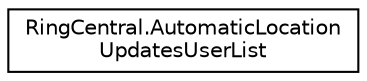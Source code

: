 digraph "Graphical Class Hierarchy"
{
 // LATEX_PDF_SIZE
  edge [fontname="Helvetica",fontsize="10",labelfontname="Helvetica",labelfontsize="10"];
  node [fontname="Helvetica",fontsize="10",shape=record];
  rankdir="LR";
  Node0 [label="RingCentral.AutomaticLocation\lUpdatesUserList",height=0.2,width=0.4,color="black", fillcolor="white", style="filled",URL="$classRingCentral_1_1AutomaticLocationUpdatesUserList.html",tooltip=" "];
}
